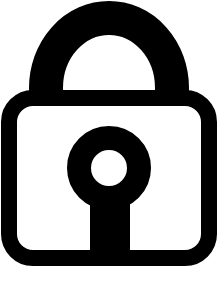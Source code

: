 <mxfile version="24.7.17">
  <diagram name="第 1 页" id="temUkVN_BuvwDPNhmD6f">
    <mxGraphModel dx="528" dy="731" grid="1" gridSize="10" guides="1" tooltips="1" connect="1" arrows="1" fold="1" page="1" pageScale="1" pageWidth="827" pageHeight="1169" math="0" shadow="0">
      <root>
        <mxCell id="0" />
        <mxCell id="1" parent="0" />
        <mxCell id="yuUHxNeVD7KUzWCmoZj0-1" value="" style="ellipse;whiteSpace=wrap;html=1;strokeWidth=17;" vertex="1" parent="1">
          <mxGeometry x="377" y="710" width="63" height="70" as="geometry" />
        </mxCell>
        <mxCell id="yuUHxNeVD7KUzWCmoZj0-2" value="" style="rounded=1;whiteSpace=wrap;html=1;strokeWidth=8;" vertex="1" parent="1">
          <mxGeometry x="358.5" y="750" width="100" height="80" as="geometry" />
        </mxCell>
        <mxCell id="yuUHxNeVD7KUzWCmoZj0-3" value="" style="ellipse;whiteSpace=wrap;html=1;aspect=fixed;strokeWidth=12;" vertex="1" parent="1">
          <mxGeometry x="393.5" y="770" width="30" height="30" as="geometry" />
        </mxCell>
        <mxCell id="yuUHxNeVD7KUzWCmoZj0-6" value="" style="endArrow=none;html=1;rounded=0;strokeWidth=20;" edge="1" parent="1">
          <mxGeometry width="50" height="50" relative="1" as="geometry">
            <mxPoint x="409" y="830" as="sourcePoint" />
            <mxPoint x="409" y="800" as="targetPoint" />
          </mxGeometry>
        </mxCell>
      </root>
    </mxGraphModel>
  </diagram>
</mxfile>
